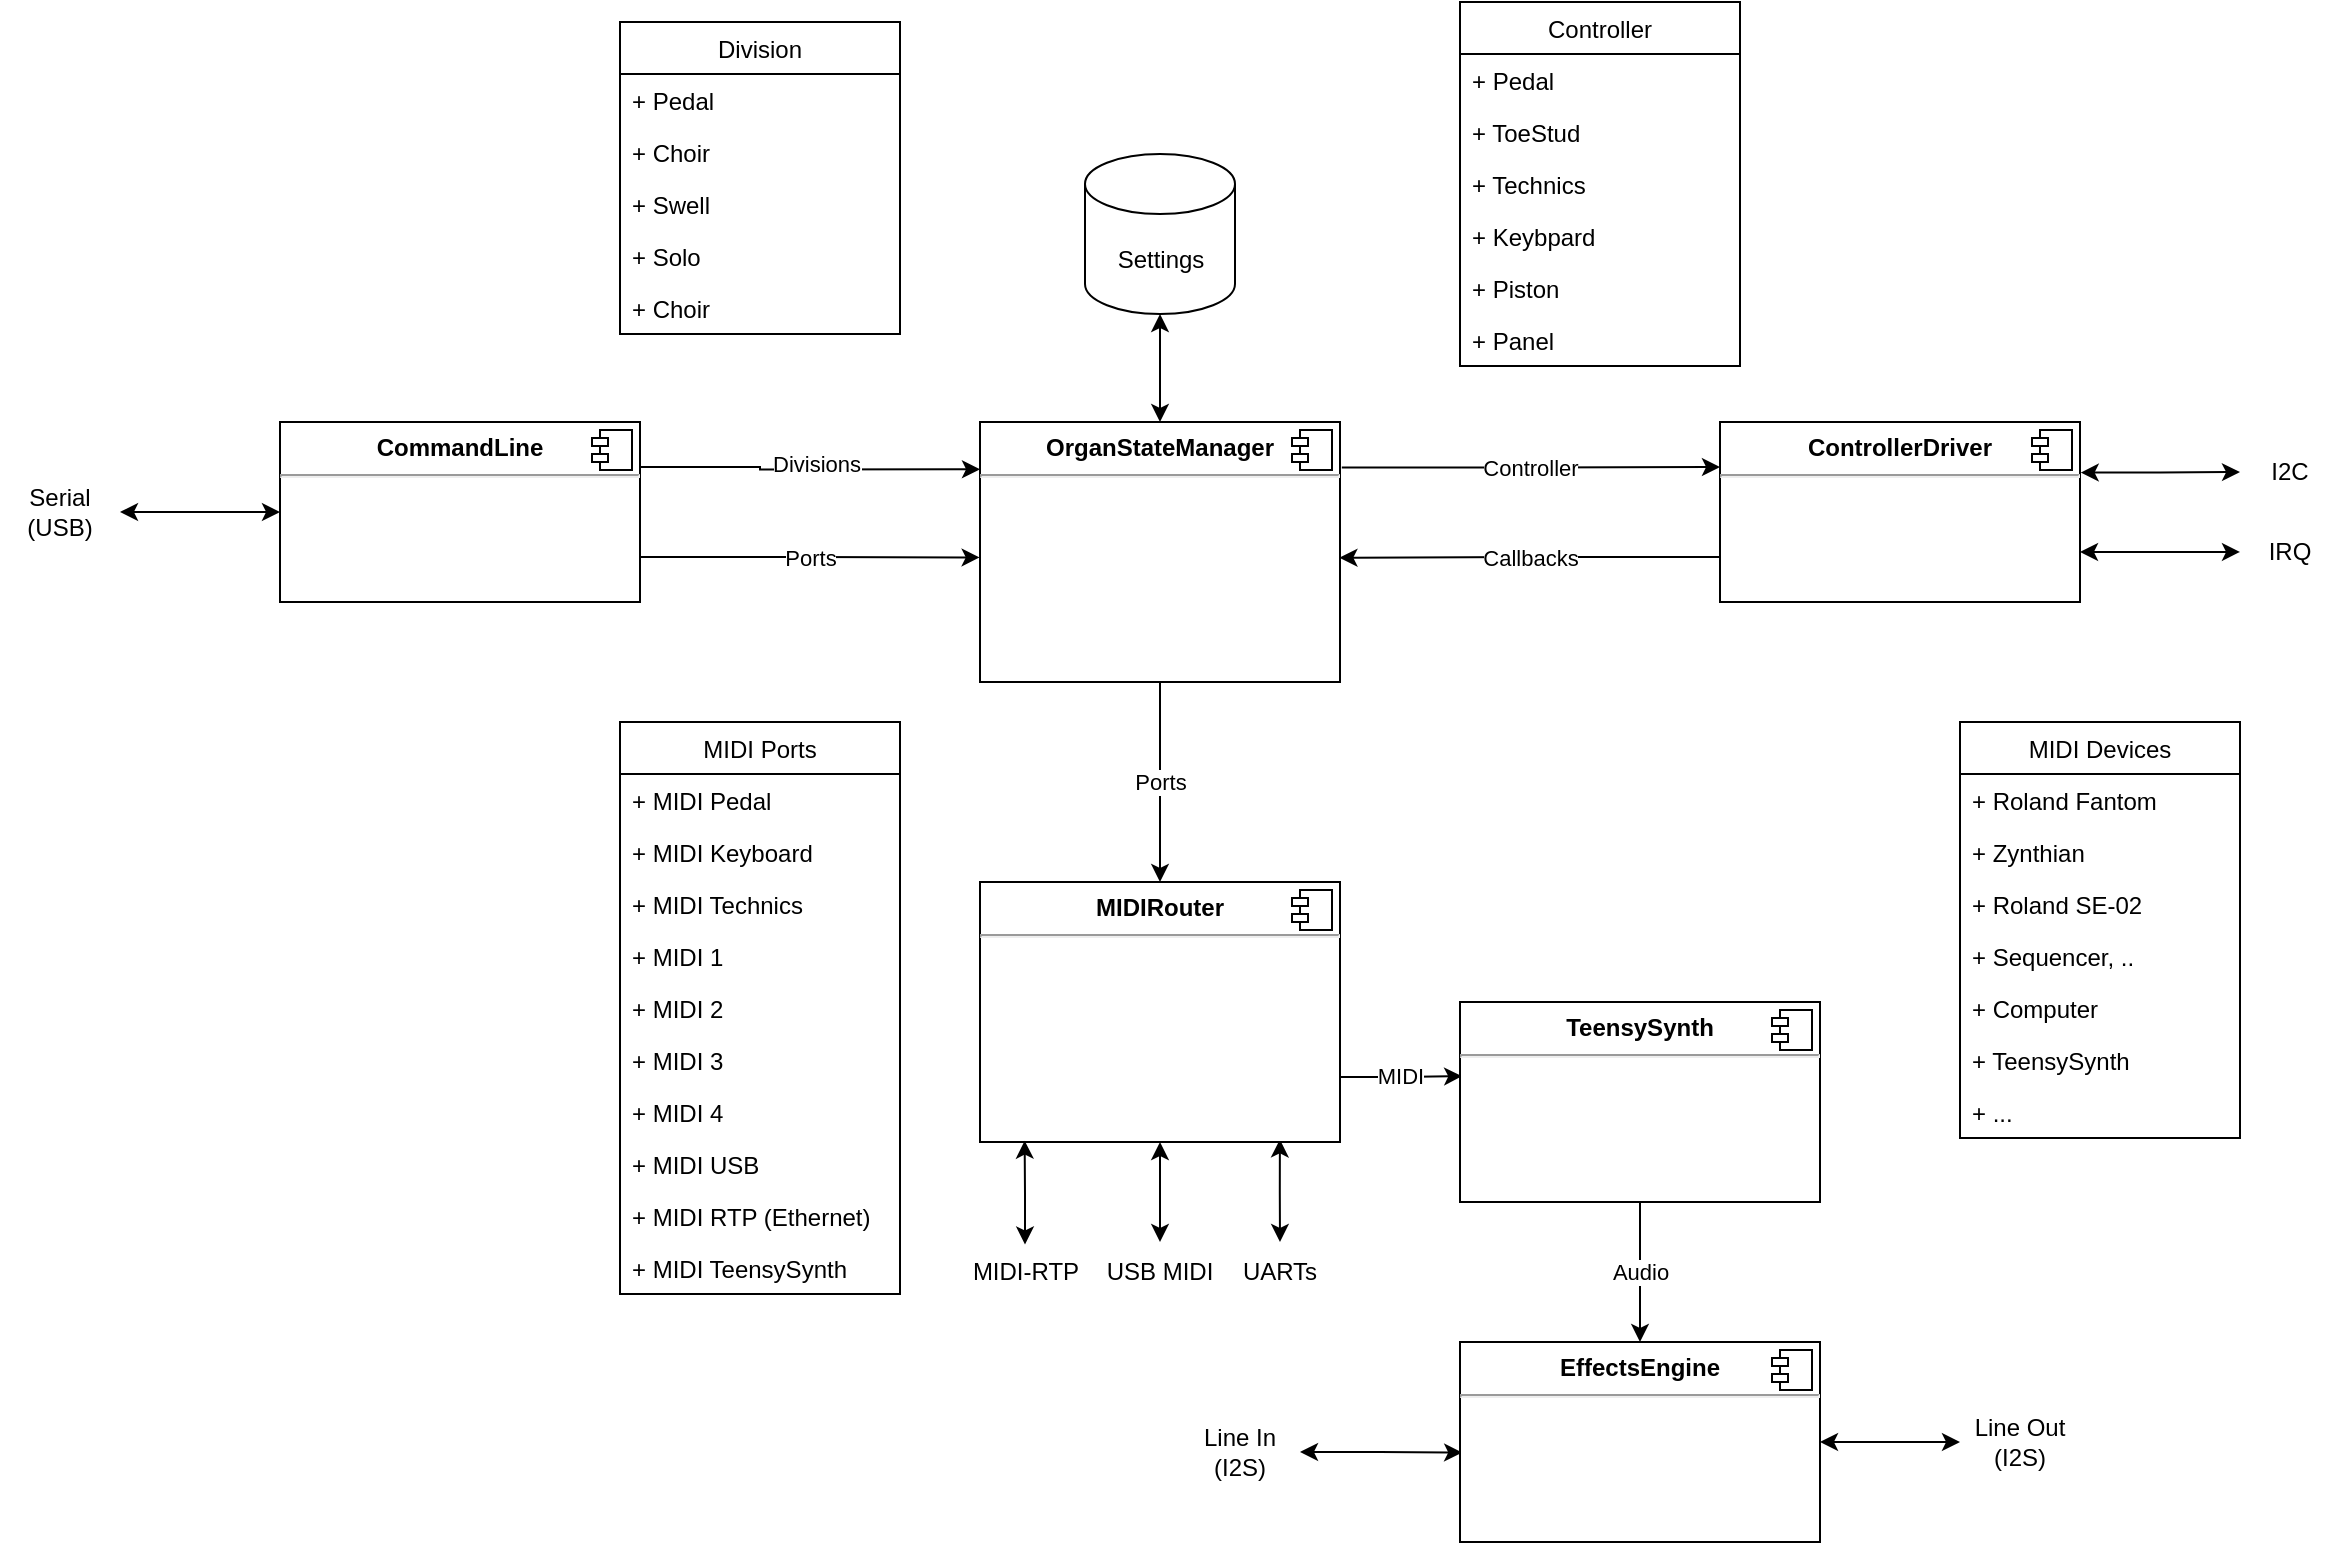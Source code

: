 <mxfile version="20.3.0" type="device"><diagram id="9dFNXKtVtQfv5GckwNdB" name="Page-1"><mxGraphModel dx="1770" dy="999" grid="1" gridSize="10" guides="1" tooltips="1" connect="1" arrows="1" fold="1" page="1" pageScale="1" pageWidth="850" pageHeight="1100" math="0" shadow="0"><root><mxCell id="0"/><mxCell id="1" parent="0"/><mxCell id="iDEKs2CoTORR2KkQB5Fy-8" value="Division" style="swimlane;fontStyle=0;childLayout=stackLayout;horizontal=1;startSize=26;fillColor=none;horizontalStack=0;resizeParent=1;resizeParentMax=0;resizeLast=0;collapsible=1;marginBottom=0;" vertex="1" parent="1"><mxGeometry x="170" y="200" width="140" height="156" as="geometry"/></mxCell><mxCell id="iDEKs2CoTORR2KkQB5Fy-9" value="+ Pedal" style="text;strokeColor=none;fillColor=none;align=left;verticalAlign=top;spacingLeft=4;spacingRight=4;overflow=hidden;rotatable=0;points=[[0,0.5],[1,0.5]];portConstraint=eastwest;" vertex="1" parent="iDEKs2CoTORR2KkQB5Fy-8"><mxGeometry y="26" width="140" height="26" as="geometry"/></mxCell><mxCell id="iDEKs2CoTORR2KkQB5Fy-10" value="+ Choir" style="text;strokeColor=none;fillColor=none;align=left;verticalAlign=top;spacingLeft=4;spacingRight=4;overflow=hidden;rotatable=0;points=[[0,0.5],[1,0.5]];portConstraint=eastwest;" vertex="1" parent="iDEKs2CoTORR2KkQB5Fy-8"><mxGeometry y="52" width="140" height="26" as="geometry"/></mxCell><mxCell id="iDEKs2CoTORR2KkQB5Fy-11" value="+ Swell" style="text;strokeColor=none;fillColor=none;align=left;verticalAlign=top;spacingLeft=4;spacingRight=4;overflow=hidden;rotatable=0;points=[[0,0.5],[1,0.5]];portConstraint=eastwest;" vertex="1" parent="iDEKs2CoTORR2KkQB5Fy-8"><mxGeometry y="78" width="140" height="26" as="geometry"/></mxCell><mxCell id="iDEKs2CoTORR2KkQB5Fy-12" value="+ Solo" style="text;strokeColor=none;fillColor=none;align=left;verticalAlign=top;spacingLeft=4;spacingRight=4;overflow=hidden;rotatable=0;points=[[0,0.5],[1,0.5]];portConstraint=eastwest;" vertex="1" parent="iDEKs2CoTORR2KkQB5Fy-8"><mxGeometry y="104" width="140" height="26" as="geometry"/></mxCell><mxCell id="iDEKs2CoTORR2KkQB5Fy-13" value="+ Choir" style="text;strokeColor=none;fillColor=none;align=left;verticalAlign=top;spacingLeft=4;spacingRight=4;overflow=hidden;rotatable=0;points=[[0,0.5],[1,0.5]];portConstraint=eastwest;" vertex="1" parent="iDEKs2CoTORR2KkQB5Fy-8"><mxGeometry y="130" width="140" height="26" as="geometry"/></mxCell><mxCell id="iDEKs2CoTORR2KkQB5Fy-14" value="Controller" style="swimlane;fontStyle=0;childLayout=stackLayout;horizontal=1;startSize=26;fillColor=none;horizontalStack=0;resizeParent=1;resizeParentMax=0;resizeLast=0;collapsible=1;marginBottom=0;" vertex="1" parent="1"><mxGeometry x="590" y="190" width="140" height="182" as="geometry"/></mxCell><mxCell id="iDEKs2CoTORR2KkQB5Fy-15" value="+ Pedal" style="text;strokeColor=none;fillColor=none;align=left;verticalAlign=top;spacingLeft=4;spacingRight=4;overflow=hidden;rotatable=0;points=[[0,0.5],[1,0.5]];portConstraint=eastwest;" vertex="1" parent="iDEKs2CoTORR2KkQB5Fy-14"><mxGeometry y="26" width="140" height="26" as="geometry"/></mxCell><mxCell id="iDEKs2CoTORR2KkQB5Fy-16" value="+ ToeStud" style="text;strokeColor=none;fillColor=none;align=left;verticalAlign=top;spacingLeft=4;spacingRight=4;overflow=hidden;rotatable=0;points=[[0,0.5],[1,0.5]];portConstraint=eastwest;" vertex="1" parent="iDEKs2CoTORR2KkQB5Fy-14"><mxGeometry y="52" width="140" height="26" as="geometry"/></mxCell><mxCell id="iDEKs2CoTORR2KkQB5Fy-17" value="+ Technics" style="text;strokeColor=none;fillColor=none;align=left;verticalAlign=top;spacingLeft=4;spacingRight=4;overflow=hidden;rotatable=0;points=[[0,0.5],[1,0.5]];portConstraint=eastwest;" vertex="1" parent="iDEKs2CoTORR2KkQB5Fy-14"><mxGeometry y="78" width="140" height="26" as="geometry"/></mxCell><mxCell id="iDEKs2CoTORR2KkQB5Fy-18" value="+ Keybpard" style="text;strokeColor=none;fillColor=none;align=left;verticalAlign=top;spacingLeft=4;spacingRight=4;overflow=hidden;rotatable=0;points=[[0,0.5],[1,0.5]];portConstraint=eastwest;" vertex="1" parent="iDEKs2CoTORR2KkQB5Fy-14"><mxGeometry y="104" width="140" height="26" as="geometry"/></mxCell><mxCell id="iDEKs2CoTORR2KkQB5Fy-19" value="+ Piston" style="text;strokeColor=none;fillColor=none;align=left;verticalAlign=top;spacingLeft=4;spacingRight=4;overflow=hidden;rotatable=0;points=[[0,0.5],[1,0.5]];portConstraint=eastwest;" vertex="1" parent="iDEKs2CoTORR2KkQB5Fy-14"><mxGeometry y="130" width="140" height="26" as="geometry"/></mxCell><mxCell id="iDEKs2CoTORR2KkQB5Fy-79" value="+ Panel" style="text;strokeColor=none;fillColor=none;align=left;verticalAlign=top;spacingLeft=4;spacingRight=4;overflow=hidden;rotatable=0;points=[[0,0.5],[1,0.5]];portConstraint=eastwest;" vertex="1" parent="iDEKs2CoTORR2KkQB5Fy-14"><mxGeometry y="156" width="140" height="26" as="geometry"/></mxCell><mxCell id="iDEKs2CoTORR2KkQB5Fy-32" value="Divisions" style="edgeStyle=orthogonalEdgeStyle;rounded=0;orthogonalLoop=1;jettySize=auto;html=1;exitX=1;exitY=0.25;exitDx=0;exitDy=0;entryX=0;entryY=0.182;entryDx=0;entryDy=0;startArrow=none;startFill=0;entryPerimeter=0;" edge="1" parent="1" source="iDEKs2CoTORR2KkQB5Fy-20" target="iDEKs2CoTORR2KkQB5Fy-24"><mxGeometry x="0.048" y="3" relative="1" as="geometry"><Array as="points"><mxPoint x="240" y="423"/><mxPoint x="240" y="424"/></Array><mxPoint as="offset"/></mxGeometry></mxCell><mxCell id="iDEKs2CoTORR2KkQB5Fy-33" value="Ports" style="edgeStyle=orthogonalEdgeStyle;rounded=0;orthogonalLoop=1;jettySize=auto;html=1;exitX=1;exitY=0.75;exitDx=0;exitDy=0;entryX=-0.001;entryY=0.521;entryDx=0;entryDy=0;startArrow=none;startFill=0;entryPerimeter=0;" edge="1" parent="1" source="iDEKs2CoTORR2KkQB5Fy-20" target="iDEKs2CoTORR2KkQB5Fy-24"><mxGeometry relative="1" as="geometry"/></mxCell><mxCell id="iDEKs2CoTORR2KkQB5Fy-20" value="&lt;p style=&quot;margin:0px;margin-top:6px;text-align:center;&quot;&gt;&lt;b&gt;CommandLine&lt;/b&gt;&lt;/p&gt;&lt;hr&gt;&lt;p style=&quot;margin:0px;margin-left:8px;&quot;&gt;&lt;br&gt;&lt;/p&gt;" style="align=left;overflow=fill;html=1;dropTarget=0;" vertex="1" parent="1"><mxGeometry y="400" width="180" height="90" as="geometry"/></mxCell><mxCell id="iDEKs2CoTORR2KkQB5Fy-21" value="" style="shape=component;jettyWidth=8;jettyHeight=4;" vertex="1" parent="iDEKs2CoTORR2KkQB5Fy-20"><mxGeometry x="1" width="20" height="20" relative="1" as="geometry"><mxPoint x="-24" y="4" as="offset"/></mxGeometry></mxCell><mxCell id="iDEKs2CoTORR2KkQB5Fy-22" value="" style="endArrow=classic;html=1;rounded=0;entryX=0;entryY=0.5;entryDx=0;entryDy=0;startArrow=classic;startFill=1;exitX=1;exitY=0.5;exitDx=0;exitDy=0;" edge="1" parent="1" source="iDEKs2CoTORR2KkQB5Fy-23" target="iDEKs2CoTORR2KkQB5Fy-20"><mxGeometry width="50" height="50" relative="1" as="geometry"><mxPoint x="-140" y="445" as="sourcePoint"/><mxPoint x="-150" y="490" as="targetPoint"/></mxGeometry></mxCell><mxCell id="iDEKs2CoTORR2KkQB5Fy-23" value="Serial (USB)" style="text;html=1;strokeColor=none;fillColor=none;align=center;verticalAlign=middle;whiteSpace=wrap;rounded=0;" vertex="1" parent="1"><mxGeometry x="-140" y="430" width="60" height="30" as="geometry"/></mxCell><mxCell id="iDEKs2CoTORR2KkQB5Fy-34" value="Controller" style="edgeStyle=orthogonalEdgeStyle;rounded=0;orthogonalLoop=1;jettySize=auto;html=1;exitX=1.005;exitY=0.175;exitDx=0;exitDy=0;entryX=0;entryY=0.25;entryDx=0;entryDy=0;startArrow=none;startFill=0;exitPerimeter=0;" edge="1" parent="1" source="iDEKs2CoTORR2KkQB5Fy-24" target="iDEKs2CoTORR2KkQB5Fy-26"><mxGeometry relative="1" as="geometry"/></mxCell><mxCell id="iDEKs2CoTORR2KkQB5Fy-41" value="Ports" style="edgeStyle=orthogonalEdgeStyle;rounded=0;orthogonalLoop=1;jettySize=auto;html=1;exitX=0.5;exitY=1;exitDx=0;exitDy=0;entryX=0.5;entryY=0;entryDx=0;entryDy=0;startArrow=none;startFill=0;" edge="1" parent="1" source="iDEKs2CoTORR2KkQB5Fy-24" target="iDEKs2CoTORR2KkQB5Fy-38"><mxGeometry relative="1" as="geometry"><Array as="points"><mxPoint x="440" y="600"/><mxPoint x="440" y="600"/></Array></mxGeometry></mxCell><mxCell id="iDEKs2CoTORR2KkQB5Fy-24" value="&lt;p style=&quot;margin:0px;margin-top:6px;text-align:center;&quot;&gt;&lt;b&gt;OrganStateManager&lt;/b&gt;&lt;/p&gt;&lt;hr&gt;&lt;p style=&quot;margin:0px;margin-left:8px;&quot;&gt;&lt;br&gt;&lt;/p&gt;" style="align=left;overflow=fill;html=1;dropTarget=0;" vertex="1" parent="1"><mxGeometry x="350" y="400" width="180" height="130" as="geometry"/></mxCell><mxCell id="iDEKs2CoTORR2KkQB5Fy-25" value="" style="shape=component;jettyWidth=8;jettyHeight=4;" vertex="1" parent="iDEKs2CoTORR2KkQB5Fy-24"><mxGeometry x="1" width="20" height="20" relative="1" as="geometry"><mxPoint x="-24" y="4" as="offset"/></mxGeometry></mxCell><mxCell id="iDEKs2CoTORR2KkQB5Fy-30" style="edgeStyle=orthogonalEdgeStyle;rounded=0;orthogonalLoop=1;jettySize=auto;html=1;exitX=1.002;exitY=0.281;exitDx=0;exitDy=0;startArrow=classic;startFill=1;exitPerimeter=0;" edge="1" parent="1" source="iDEKs2CoTORR2KkQB5Fy-26" target="iDEKs2CoTORR2KkQB5Fy-28"><mxGeometry relative="1" as="geometry"/></mxCell><mxCell id="iDEKs2CoTORR2KkQB5Fy-31" style="edgeStyle=orthogonalEdgeStyle;rounded=0;orthogonalLoop=1;jettySize=auto;html=1;exitX=1;exitY=0.722;exitDx=0;exitDy=0;startArrow=classic;startFill=1;exitPerimeter=0;" edge="1" parent="1" source="iDEKs2CoTORR2KkQB5Fy-26" target="iDEKs2CoTORR2KkQB5Fy-29"><mxGeometry relative="1" as="geometry"/></mxCell><mxCell id="iDEKs2CoTORR2KkQB5Fy-37" value="Callbacks" style="edgeStyle=orthogonalEdgeStyle;rounded=0;orthogonalLoop=1;jettySize=auto;html=1;exitX=0;exitY=0.75;exitDx=0;exitDy=0;startArrow=none;startFill=0;" edge="1" parent="1" source="iDEKs2CoTORR2KkQB5Fy-26"><mxGeometry relative="1" as="geometry"><mxPoint x="529.714" y="467.857" as="targetPoint"/></mxGeometry></mxCell><mxCell id="iDEKs2CoTORR2KkQB5Fy-26" value="&lt;p style=&quot;margin:0px;margin-top:6px;text-align:center;&quot;&gt;&lt;b&gt;ControllerDriver&lt;/b&gt;&lt;/p&gt;&lt;hr&gt;&lt;p style=&quot;margin:0px;margin-left:8px;&quot;&gt;&lt;br&gt;&lt;/p&gt;" style="align=left;overflow=fill;html=1;dropTarget=0;" vertex="1" parent="1"><mxGeometry x="720" y="400" width="180" height="90" as="geometry"/></mxCell><mxCell id="iDEKs2CoTORR2KkQB5Fy-27" value="" style="shape=component;jettyWidth=8;jettyHeight=4;" vertex="1" parent="iDEKs2CoTORR2KkQB5Fy-26"><mxGeometry x="1" width="20" height="20" relative="1" as="geometry"><mxPoint x="-24" y="4" as="offset"/></mxGeometry></mxCell><mxCell id="iDEKs2CoTORR2KkQB5Fy-28" value="I2C" style="text;html=1;strokeColor=none;fillColor=none;align=center;verticalAlign=middle;whiteSpace=wrap;rounded=0;" vertex="1" parent="1"><mxGeometry x="980" y="410" width="50" height="30" as="geometry"/></mxCell><mxCell id="iDEKs2CoTORR2KkQB5Fy-29" value="IRQ" style="text;html=1;strokeColor=none;fillColor=none;align=center;verticalAlign=middle;whiteSpace=wrap;rounded=0;" vertex="1" parent="1"><mxGeometry x="980" y="450" width="50" height="30" as="geometry"/></mxCell><mxCell id="iDEKs2CoTORR2KkQB5Fy-53" style="edgeStyle=orthogonalEdgeStyle;rounded=0;orthogonalLoop=1;jettySize=auto;html=1;exitX=0.5;exitY=1;exitDx=0;exitDy=0;exitPerimeter=0;entryX=0.5;entryY=0;entryDx=0;entryDy=0;startArrow=classic;startFill=1;" edge="1" parent="1" source="iDEKs2CoTORR2KkQB5Fy-35" target="iDEKs2CoTORR2KkQB5Fy-24"><mxGeometry relative="1" as="geometry"/></mxCell><mxCell id="iDEKs2CoTORR2KkQB5Fy-35" value="Settings" style="shape=cylinder3;whiteSpace=wrap;html=1;boundedLbl=1;backgroundOutline=1;size=15;" vertex="1" parent="1"><mxGeometry x="402.5" y="266" width="75" height="80" as="geometry"/></mxCell><mxCell id="iDEKs2CoTORR2KkQB5Fy-55" style="edgeStyle=orthogonalEdgeStyle;rounded=0;orthogonalLoop=1;jettySize=auto;html=1;exitX=0.833;exitY=0.99;exitDx=0;exitDy=0;startArrow=classic;startFill=1;exitPerimeter=0;" edge="1" parent="1" source="iDEKs2CoTORR2KkQB5Fy-38" target="iDEKs2CoTORR2KkQB5Fy-54"><mxGeometry relative="1" as="geometry"/></mxCell><mxCell id="iDEKs2CoTORR2KkQB5Fy-75" value="MIDI" style="edgeStyle=orthogonalEdgeStyle;rounded=0;orthogonalLoop=1;jettySize=auto;html=1;exitX=1;exitY=0.75;exitDx=0;exitDy=0;entryX=0.006;entryY=0.371;entryDx=0;entryDy=0;entryPerimeter=0;startArrow=none;startFill=0;" edge="1" parent="1" source="iDEKs2CoTORR2KkQB5Fy-38" target="iDEKs2CoTORR2KkQB5Fy-73"><mxGeometry relative="1" as="geometry"/></mxCell><mxCell id="iDEKs2CoTORR2KkQB5Fy-38" value="&lt;p style=&quot;margin:0px;margin-top:6px;text-align:center;&quot;&gt;&lt;b&gt;MIDIRouter&lt;/b&gt;&lt;/p&gt;&lt;hr&gt;&lt;p style=&quot;margin:0px;margin-left:8px;&quot;&gt;&lt;br&gt;&lt;/p&gt;" style="align=left;overflow=fill;html=1;dropTarget=0;" vertex="1" parent="1"><mxGeometry x="350" y="630" width="180" height="130" as="geometry"/></mxCell><mxCell id="iDEKs2CoTORR2KkQB5Fy-39" value="" style="shape=component;jettyWidth=8;jettyHeight=4;" vertex="1" parent="iDEKs2CoTORR2KkQB5Fy-38"><mxGeometry x="1" width="20" height="20" relative="1" as="geometry"><mxPoint x="-24" y="4" as="offset"/></mxGeometry></mxCell><mxCell id="iDEKs2CoTORR2KkQB5Fy-42" value="MIDI Ports" style="swimlane;fontStyle=0;childLayout=stackLayout;horizontal=1;startSize=26;fillColor=none;horizontalStack=0;resizeParent=1;resizeParentMax=0;resizeLast=0;collapsible=1;marginBottom=0;" vertex="1" parent="1"><mxGeometry x="170" y="550" width="140" height="286" as="geometry"/></mxCell><mxCell id="iDEKs2CoTORR2KkQB5Fy-80" value="+ MIDI Pedal&#10;" style="text;strokeColor=none;fillColor=none;align=left;verticalAlign=top;spacingLeft=4;spacingRight=4;overflow=hidden;rotatable=0;points=[[0,0.5],[1,0.5]];portConstraint=eastwest;" vertex="1" parent="iDEKs2CoTORR2KkQB5Fy-42"><mxGeometry y="26" width="140" height="26" as="geometry"/></mxCell><mxCell id="iDEKs2CoTORR2KkQB5Fy-43" value="+ MIDI Keyboard" style="text;strokeColor=none;fillColor=none;align=left;verticalAlign=top;spacingLeft=4;spacingRight=4;overflow=hidden;rotatable=0;points=[[0,0.5],[1,0.5]];portConstraint=eastwest;" vertex="1" parent="iDEKs2CoTORR2KkQB5Fy-42"><mxGeometry y="52" width="140" height="26" as="geometry"/></mxCell><mxCell id="iDEKs2CoTORR2KkQB5Fy-81" value="+ MIDI Technics" style="text;strokeColor=none;fillColor=none;align=left;verticalAlign=top;spacingLeft=4;spacingRight=4;overflow=hidden;rotatable=0;points=[[0,0.5],[1,0.5]];portConstraint=eastwest;" vertex="1" parent="iDEKs2CoTORR2KkQB5Fy-42"><mxGeometry y="78" width="140" height="26" as="geometry"/></mxCell><mxCell id="iDEKs2CoTORR2KkQB5Fy-82" value="+ MIDI 1" style="text;strokeColor=none;fillColor=none;align=left;verticalAlign=top;spacingLeft=4;spacingRight=4;overflow=hidden;rotatable=0;points=[[0,0.5],[1,0.5]];portConstraint=eastwest;" vertex="1" parent="iDEKs2CoTORR2KkQB5Fy-42"><mxGeometry y="104" width="140" height="26" as="geometry"/></mxCell><mxCell id="iDEKs2CoTORR2KkQB5Fy-44" value="+ MIDI 2" style="text;strokeColor=none;fillColor=none;align=left;verticalAlign=top;spacingLeft=4;spacingRight=4;overflow=hidden;rotatable=0;points=[[0,0.5],[1,0.5]];portConstraint=eastwest;" vertex="1" parent="iDEKs2CoTORR2KkQB5Fy-42"><mxGeometry y="130" width="140" height="26" as="geometry"/></mxCell><mxCell id="iDEKs2CoTORR2KkQB5Fy-45" value="+ MIDI 3" style="text;strokeColor=none;fillColor=none;align=left;verticalAlign=top;spacingLeft=4;spacingRight=4;overflow=hidden;rotatable=0;points=[[0,0.5],[1,0.5]];portConstraint=eastwest;" vertex="1" parent="iDEKs2CoTORR2KkQB5Fy-42"><mxGeometry y="156" width="140" height="26" as="geometry"/></mxCell><mxCell id="iDEKs2CoTORR2KkQB5Fy-46" value="+ MIDI 4" style="text;strokeColor=none;fillColor=none;align=left;verticalAlign=top;spacingLeft=4;spacingRight=4;overflow=hidden;rotatable=0;points=[[0,0.5],[1,0.5]];portConstraint=eastwest;" vertex="1" parent="iDEKs2CoTORR2KkQB5Fy-42"><mxGeometry y="182" width="140" height="26" as="geometry"/></mxCell><mxCell id="iDEKs2CoTORR2KkQB5Fy-57" value="+ MIDI USB" style="text;strokeColor=none;fillColor=none;align=left;verticalAlign=top;spacingLeft=4;spacingRight=4;overflow=hidden;rotatable=0;points=[[0,0.5],[1,0.5]];portConstraint=eastwest;" vertex="1" parent="iDEKs2CoTORR2KkQB5Fy-42"><mxGeometry y="208" width="140" height="26" as="geometry"/></mxCell><mxCell id="iDEKs2CoTORR2KkQB5Fy-58" value="+ MIDI RTP (Ethernet)" style="text;strokeColor=none;fillColor=none;align=left;verticalAlign=top;spacingLeft=4;spacingRight=4;overflow=hidden;rotatable=0;points=[[0,0.5],[1,0.5]];portConstraint=eastwest;" vertex="1" parent="iDEKs2CoTORR2KkQB5Fy-42"><mxGeometry y="234" width="140" height="26" as="geometry"/></mxCell><mxCell id="iDEKs2CoTORR2KkQB5Fy-78" value="+ MIDI TeensySynth" style="text;strokeColor=none;fillColor=none;align=left;verticalAlign=top;spacingLeft=4;spacingRight=4;overflow=hidden;rotatable=0;points=[[0,0.5],[1,0.5]];portConstraint=eastwest;" vertex="1" parent="iDEKs2CoTORR2KkQB5Fy-42"><mxGeometry y="260" width="140" height="26" as="geometry"/></mxCell><mxCell id="iDEKs2CoTORR2KkQB5Fy-48" value="MIDI Devices" style="swimlane;fontStyle=0;childLayout=stackLayout;horizontal=1;startSize=26;fillColor=none;horizontalStack=0;resizeParent=1;resizeParentMax=0;resizeLast=0;collapsible=1;marginBottom=0;" vertex="1" parent="1"><mxGeometry x="840" y="550" width="140" height="208" as="geometry"/></mxCell><mxCell id="iDEKs2CoTORR2KkQB5Fy-49" value="+ Roland Fantom" style="text;strokeColor=none;fillColor=none;align=left;verticalAlign=top;spacingLeft=4;spacingRight=4;overflow=hidden;rotatable=0;points=[[0,0.5],[1,0.5]];portConstraint=eastwest;" vertex="1" parent="iDEKs2CoTORR2KkQB5Fy-48"><mxGeometry y="26" width="140" height="26" as="geometry"/></mxCell><mxCell id="iDEKs2CoTORR2KkQB5Fy-50" value="+ Zynthian" style="text;strokeColor=none;fillColor=none;align=left;verticalAlign=top;spacingLeft=4;spacingRight=4;overflow=hidden;rotatable=0;points=[[0,0.5],[1,0.5]];portConstraint=eastwest;" vertex="1" parent="iDEKs2CoTORR2KkQB5Fy-48"><mxGeometry y="52" width="140" height="26" as="geometry"/></mxCell><mxCell id="iDEKs2CoTORR2KkQB5Fy-51" value="+ Roland SE-02" style="text;strokeColor=none;fillColor=none;align=left;verticalAlign=top;spacingLeft=4;spacingRight=4;overflow=hidden;rotatable=0;points=[[0,0.5],[1,0.5]];portConstraint=eastwest;" vertex="1" parent="iDEKs2CoTORR2KkQB5Fy-48"><mxGeometry y="78" width="140" height="26" as="geometry"/></mxCell><mxCell id="iDEKs2CoTORR2KkQB5Fy-70" value="+ Sequencer, .." style="text;strokeColor=none;fillColor=none;align=left;verticalAlign=top;spacingLeft=4;spacingRight=4;overflow=hidden;rotatable=0;points=[[0,0.5],[1,0.5]];portConstraint=eastwest;" vertex="1" parent="iDEKs2CoTORR2KkQB5Fy-48"><mxGeometry y="104" width="140" height="26" as="geometry"/></mxCell><mxCell id="iDEKs2CoTORR2KkQB5Fy-52" value="+ Computer" style="text;strokeColor=none;fillColor=none;align=left;verticalAlign=top;spacingLeft=4;spacingRight=4;overflow=hidden;rotatable=0;points=[[0,0.5],[1,0.5]];portConstraint=eastwest;" vertex="1" parent="iDEKs2CoTORR2KkQB5Fy-48"><mxGeometry y="130" width="140" height="26" as="geometry"/></mxCell><mxCell id="iDEKs2CoTORR2KkQB5Fy-62" value="+ TeensySynth" style="text;strokeColor=none;fillColor=none;align=left;verticalAlign=top;spacingLeft=4;spacingRight=4;overflow=hidden;rotatable=0;points=[[0,0.5],[1,0.5]];portConstraint=eastwest;" vertex="1" parent="iDEKs2CoTORR2KkQB5Fy-48"><mxGeometry y="156" width="140" height="26" as="geometry"/></mxCell><mxCell id="iDEKs2CoTORR2KkQB5Fy-69" value="+ ..." style="text;strokeColor=none;fillColor=none;align=left;verticalAlign=top;spacingLeft=4;spacingRight=4;overflow=hidden;rotatable=0;points=[[0,0.5],[1,0.5]];portConstraint=eastwest;" vertex="1" parent="iDEKs2CoTORR2KkQB5Fy-48"><mxGeometry y="182" width="140" height="26" as="geometry"/></mxCell><mxCell id="iDEKs2CoTORR2KkQB5Fy-54" value="UARTs" style="text;html=1;strokeColor=none;fillColor=none;align=center;verticalAlign=middle;whiteSpace=wrap;rounded=0;" vertex="1" parent="1"><mxGeometry x="470" y="810" width="60" height="30" as="geometry"/></mxCell><mxCell id="iDEKs2CoTORR2KkQB5Fy-61" style="edgeStyle=orthogonalEdgeStyle;rounded=0;orthogonalLoop=1;jettySize=auto;html=1;exitX=0.5;exitY=0;exitDx=0;exitDy=0;entryX=0.5;entryY=1;entryDx=0;entryDy=0;startArrow=classic;startFill=1;" edge="1" parent="1" source="iDEKs2CoTORR2KkQB5Fy-56" target="iDEKs2CoTORR2KkQB5Fy-38"><mxGeometry relative="1" as="geometry"/></mxCell><mxCell id="iDEKs2CoTORR2KkQB5Fy-56" value="USB MIDI" style="text;html=1;strokeColor=none;fillColor=none;align=center;verticalAlign=middle;whiteSpace=wrap;rounded=0;" vertex="1" parent="1"><mxGeometry x="410" y="810" width="60" height="30" as="geometry"/></mxCell><mxCell id="iDEKs2CoTORR2KkQB5Fy-60" style="edgeStyle=orthogonalEdgeStyle;rounded=0;orthogonalLoop=1;jettySize=auto;html=1;exitX=0.5;exitY=0;exitDx=0;exitDy=0;entryX=0.124;entryY=0.995;entryDx=0;entryDy=0;entryPerimeter=0;startArrow=classic;startFill=1;" edge="1" parent="1" source="iDEKs2CoTORR2KkQB5Fy-59" target="iDEKs2CoTORR2KkQB5Fy-38"><mxGeometry relative="1" as="geometry"/></mxCell><mxCell id="iDEKs2CoTORR2KkQB5Fy-59" value="MIDI-RTP" style="text;html=1;strokeColor=none;fillColor=none;align=center;verticalAlign=middle;whiteSpace=wrap;rounded=0;" vertex="1" parent="1"><mxGeometry x="342.5" y="811.25" width="60" height="27.5" as="geometry"/></mxCell><mxCell id="iDEKs2CoTORR2KkQB5Fy-68" style="edgeStyle=orthogonalEdgeStyle;rounded=0;orthogonalLoop=1;jettySize=auto;html=1;exitX=1;exitY=0.5;exitDx=0;exitDy=0;entryX=0.006;entryY=0.553;entryDx=0;entryDy=0;entryPerimeter=0;startArrow=classic;startFill=1;" edge="1" parent="1" source="iDEKs2CoTORR2KkQB5Fy-65" target="iDEKs2CoTORR2KkQB5Fy-66"><mxGeometry relative="1" as="geometry"/></mxCell><mxCell id="iDEKs2CoTORR2KkQB5Fy-65" value="Line In (I2S)" style="text;html=1;strokeColor=none;fillColor=none;align=center;verticalAlign=middle;whiteSpace=wrap;rounded=0;" vertex="1" parent="1"><mxGeometry x="450" y="900" width="60" height="30" as="geometry"/></mxCell><mxCell id="iDEKs2CoTORR2KkQB5Fy-72" style="edgeStyle=orthogonalEdgeStyle;rounded=0;orthogonalLoop=1;jettySize=auto;html=1;exitX=1;exitY=0.5;exitDx=0;exitDy=0;entryX=0;entryY=0.5;entryDx=0;entryDy=0;startArrow=classic;startFill=1;" edge="1" parent="1" source="iDEKs2CoTORR2KkQB5Fy-66" target="iDEKs2CoTORR2KkQB5Fy-71"><mxGeometry relative="1" as="geometry"/></mxCell><mxCell id="iDEKs2CoTORR2KkQB5Fy-66" value="&lt;p style=&quot;margin:0px;margin-top:6px;text-align:center;&quot;&gt;&lt;b&gt;EffectsEngine&lt;/b&gt;&lt;/p&gt;&lt;hr&gt;&lt;p style=&quot;margin:0px;margin-left:8px;&quot;&gt;&lt;br&gt;&lt;/p&gt;" style="align=left;overflow=fill;html=1;dropTarget=0;" vertex="1" parent="1"><mxGeometry x="590" y="860" width="180" height="100" as="geometry"/></mxCell><mxCell id="iDEKs2CoTORR2KkQB5Fy-67" value="" style="shape=component;jettyWidth=8;jettyHeight=4;" vertex="1" parent="iDEKs2CoTORR2KkQB5Fy-66"><mxGeometry x="1" width="20" height="20" relative="1" as="geometry"><mxPoint x="-24" y="4" as="offset"/></mxGeometry></mxCell><mxCell id="iDEKs2CoTORR2KkQB5Fy-71" value="Line Out (I2S)" style="text;html=1;strokeColor=none;fillColor=none;align=center;verticalAlign=middle;whiteSpace=wrap;rounded=0;" vertex="1" parent="1"><mxGeometry x="840" y="895" width="60" height="30" as="geometry"/></mxCell><mxCell id="iDEKs2CoTORR2KkQB5Fy-77" value="Audio" style="edgeStyle=orthogonalEdgeStyle;rounded=0;orthogonalLoop=1;jettySize=auto;html=1;exitX=0.5;exitY=1;exitDx=0;exitDy=0;entryX=0.5;entryY=0;entryDx=0;entryDy=0;startArrow=none;startFill=0;" edge="1" parent="1" source="iDEKs2CoTORR2KkQB5Fy-73" target="iDEKs2CoTORR2KkQB5Fy-66"><mxGeometry relative="1" as="geometry"/></mxCell><mxCell id="iDEKs2CoTORR2KkQB5Fy-73" value="&lt;p style=&quot;margin:0px;margin-top:6px;text-align:center;&quot;&gt;&lt;b&gt;TeensySynth&lt;/b&gt;&lt;/p&gt;&lt;hr&gt;&lt;p style=&quot;margin:0px;margin-left:8px;&quot;&gt;&lt;br&gt;&lt;/p&gt;" style="align=left;overflow=fill;html=1;dropTarget=0;" vertex="1" parent="1"><mxGeometry x="590" y="690" width="180" height="100" as="geometry"/></mxCell><mxCell id="iDEKs2CoTORR2KkQB5Fy-74" value="" style="shape=component;jettyWidth=8;jettyHeight=4;" vertex="1" parent="iDEKs2CoTORR2KkQB5Fy-73"><mxGeometry x="1" width="20" height="20" relative="1" as="geometry"><mxPoint x="-24" y="4" as="offset"/></mxGeometry></mxCell></root></mxGraphModel></diagram></mxfile>